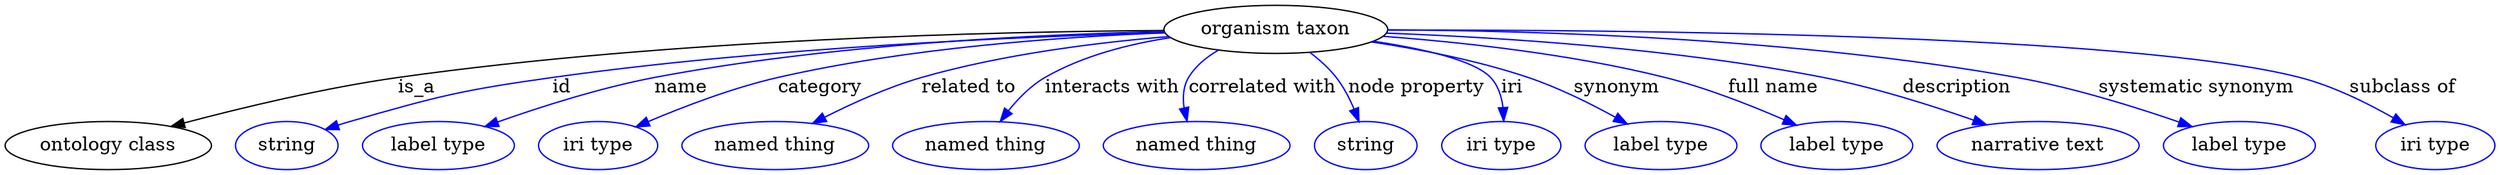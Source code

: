 digraph {
	graph [bb="0,0,1525.1,123"];
	node [label="\N"];
	"organism taxon"	 [height=0.5,
		label="organism taxon",
		pos="782.74,105",
		width=1.8234];
	"ontology class"	 [height=0.5,
		pos="61.745,18",
		width=1.7151];
	"organism taxon" -> "ontology class"	 [label=is_a,
		lp="254.74,61.5",
		pos="e,101.68,31.767 717.57,102.33 594.68,97.028 333.06,84.327 243.74,69 198.22,61.187 147.73,46.547 111.5,34.949"];
	id	 [color=blue,
		height=0.5,
		label=string,
		pos="171.74,18",
		width=0.84854];
	"organism taxon" -> id	 [color=blue,
		label=id,
		lp="351.24,61.5",
		pos="e,195.57,29.571 717.2,102.85 631.37,99.303 476.47,90.342 345.74,69 285.21,59.117 269.73,56 211.74,36 209.5,35.225 207.2,34.371 204.91,\
33.469",
		style=solid];
	name	 [color=blue,
		height=0.5,
		label="label type",
		pos="265.74,18",
		width=1.2638];
	"organism taxon" -> name	 [color=blue,
		label=name,
		lp="430.24,61.5",
		pos="e,297.11,31.126 717.22,103.17 643.07,100.05 519.04,91.628 414.74,69 377.3,60.875 336.19,46.36 306.66,34.887",
		style=solid];
	category	 [color=blue,
		height=0.5,
		label="iri type",
		pos="365.74,18",
		width=1.011];
	"organism taxon" -> category	 [color=blue,
		label=category,
		lp="515.24,61.5",
		pos="e,391.61,30.808 717.98,101.84 658.4,97.804 568,88.783 491.74,69 460.08,60.786 425.77,46.517 400.96,35.157",
		style=solid];
	"related to"	 [color=blue,
		height=0.5,
		label="named thing",
		pos="475.74,18",
		width=1.5346];
	"organism taxon" -> "related to"	 [color=blue,
		label="related to",
		lp="602.74,61.5",
		pos="e,501.82,33.868 720.74,98.99 679.22,93.802 623.78,84.604 576.74,69 553.83,61.399 529.64,49.344 510.68,38.861",
		style=solid];
	"interacts with"	 [color=blue,
		height=0.5,
		label="named thing",
		pos="603.74,18",
		width=1.5346];
	"organism taxon" -> "interacts with"	 [color=blue,
		label="interacts with",
		lp="686.74,61.5",
		pos="e,615.85,36.013 724.19,96.662 699.88,91.35 672.17,82.768 649.74,69 639.32,62.6 629.86,53.138 622.27,44.097",
		style=solid];
	"correlated with"	 [color=blue,
		height=0.5,
		label="named thing",
		pos="731.74,18",
		width=1.5346];
	"organism taxon" -> "correlated with"	 [color=blue,
		label="correlated with",
		lp="772.74,61.5",
		pos="e,727.77,36.435 750.55,89.219 743.03,83.896 735.98,77.179 731.74,69 728.22,62.19 727.08,54.149 727.11,46.49",
		style=solid];
	"node property"	 [color=blue,
		height=0.5,
		label=string,
		pos="835.74,18",
		width=0.84854];
	"organism taxon" -> "node property"	 [color=blue,
		label="node property",
		lp="859.74,61.5",
		pos="e,829.65,35.652 799.66,87.526 804.58,81.891 809.72,75.433 813.74,69 818.4,61.561 822.52,52.967 825.91,44.978",
		style=solid];
	iri	 [color=blue,
		height=0.5,
		label="iri type",
		pos="920.74,18",
		width=1.011];
	"organism taxon" -> iri	 [color=blue,
		label=iri,
		lp="919.24,61.5",
		pos="e,918.09,36.296 835.01,94.014 862.16,87.386 891.71,78.419 901.74,69 908.21,62.93 912.49,54.457 915.31,46.159",
		style=solid];
	synonym	 [color=blue,
		height=0.5,
		label="label type",
		pos="1020.7,18",
		width=1.2638];
	"organism taxon" -> synonym	 [color=blue,
		label=synonym,
		lp="987.24,61.5",
		pos="e,997.29,33.486 837.94,95.179 865.99,89.268 900.29,80.611 929.74,69 950.07,60.986 971.45,49.198 988.38,38.972",
		style=solid];
	"full name"	 [color=blue,
		height=0.5,
		label="label type",
		pos="1129.7,18",
		width=1.2638];
	"organism taxon" -> "full name"	 [color=blue,
		label="full name",
		lp="1082.2,61.5",
		pos="e,1102.7,32.736 845.83,99.97 893.52,95.051 960.2,85.77 1016.7,69 1043.3,61.11 1071.8,48.233 1093.5,37.392",
		style=solid];
	description	 [color=blue,
		height=0.5,
		label="narrative text",
		pos="1250.7,18",
		width=1.6068];
	"organism taxon" -> description	 [color=blue,
		label=description,
		lp="1194.2,61.5",
		pos="e,1217.7,32.826 848.04,102.6 915.19,99.028 1022.4,90.273 1112.7,69 1145.6,61.255 1181.4,47.9 1208.2,36.799",
		style=solid];
	"systematic synonym"	 [color=blue,
		height=0.5,
		label="label type",
		pos="1371.7,18",
		width=1.2638];
	"organism taxon" -> "systematic synonym"	 [color=blue,
		label="systematic synonym",
		lp="1337.7,61.5",
		pos="e,1341.2,31.545 847.43,101.87 953.03,96.398 1157.8,84.232 1228.7,69 1264.5,61.326 1303.5,47.004 1331.7,35.487",
		style=solid];
	"subclass of"	 [color=blue,
		height=0.5,
		label="iri type",
		pos="1488.7,18",
		width=1.011];
	"organism taxon" -> "subclass of"	 [color=blue,
		label="subclass of",
		lp="1462.2,61.5",
		pos="e,1468.3,33.067 848.01,102.84 995.58,97.712 1346.1,84.111 1397.7,69 1419.9,62.504 1442.6,49.793 1459.8,38.687",
		style=solid];
}
